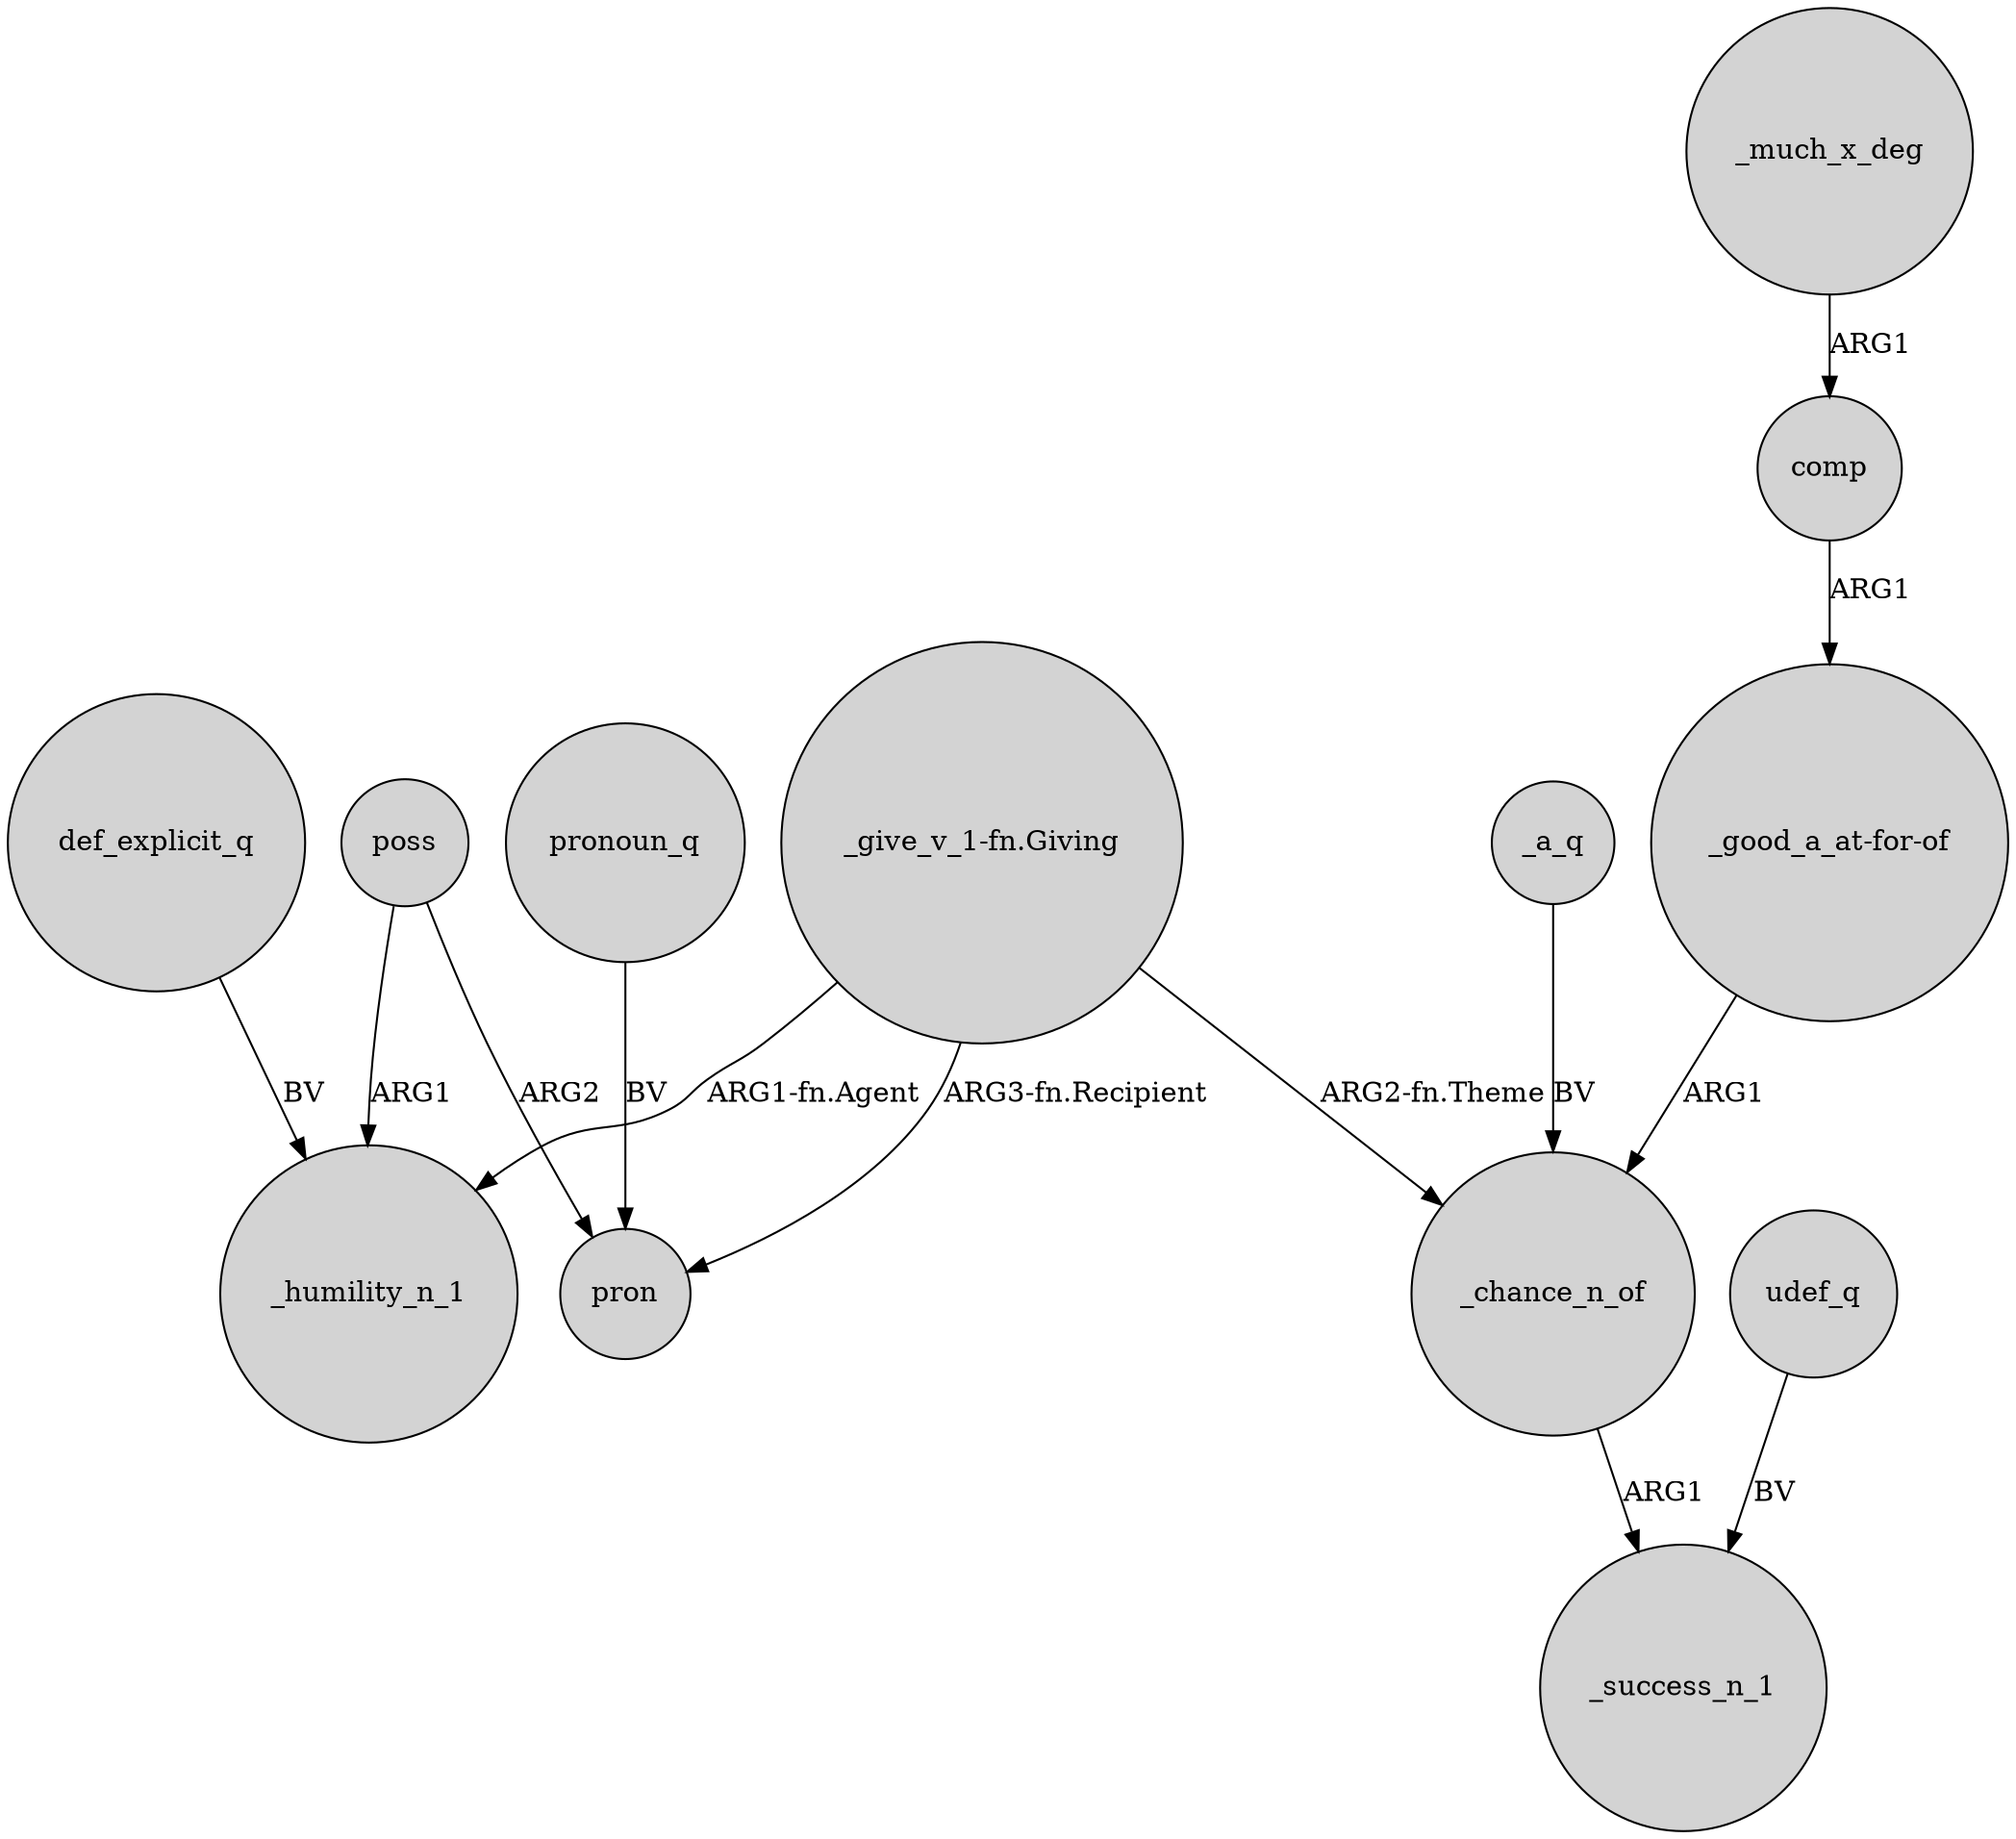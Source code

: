 digraph {
	node [shape=circle style=filled]
	"_give_v_1-fn.Giving" -> _humility_n_1 [label="ARG1-fn.Agent"]
	_a_q -> _chance_n_of [label=BV]
	_much_x_deg -> comp [label=ARG1]
	poss -> pron [label=ARG2]
	def_explicit_q -> _humility_n_1 [label=BV]
	"_give_v_1-fn.Giving" -> _chance_n_of [label="ARG2-fn.Theme"]
	poss -> _humility_n_1 [label=ARG1]
	comp -> "_good_a_at-for-of" [label=ARG1]
	"_good_a_at-for-of" -> _chance_n_of [label=ARG1]
	"_give_v_1-fn.Giving" -> pron [label="ARG3-fn.Recipient"]
	_chance_n_of -> _success_n_1 [label=ARG1]
	udef_q -> _success_n_1 [label=BV]
	pronoun_q -> pron [label=BV]
}
